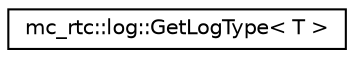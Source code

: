 digraph "Graphical Class Hierarchy"
{
 // INTERACTIVE_SVG=YES
  edge [fontname="Helvetica",fontsize="10",labelfontname="Helvetica",labelfontsize="10"];
  node [fontname="Helvetica",fontsize="10",shape=record];
  rankdir="LR";
  Node0 [label="mc_rtc::log::GetLogType\< T \>",height=0.2,width=0.4,color="black", fillcolor="white", style="filled",URL="$structmc__rtc_1_1log_1_1GetLogType.html"];
}
